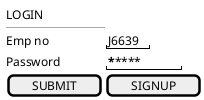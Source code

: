 @startsalt
{
LOGIN
---
  Emp no    | "J6639"
  Password | "*********"
  [  SUBMIT   ] | [  SIGNUP   ]
}
@endsalt